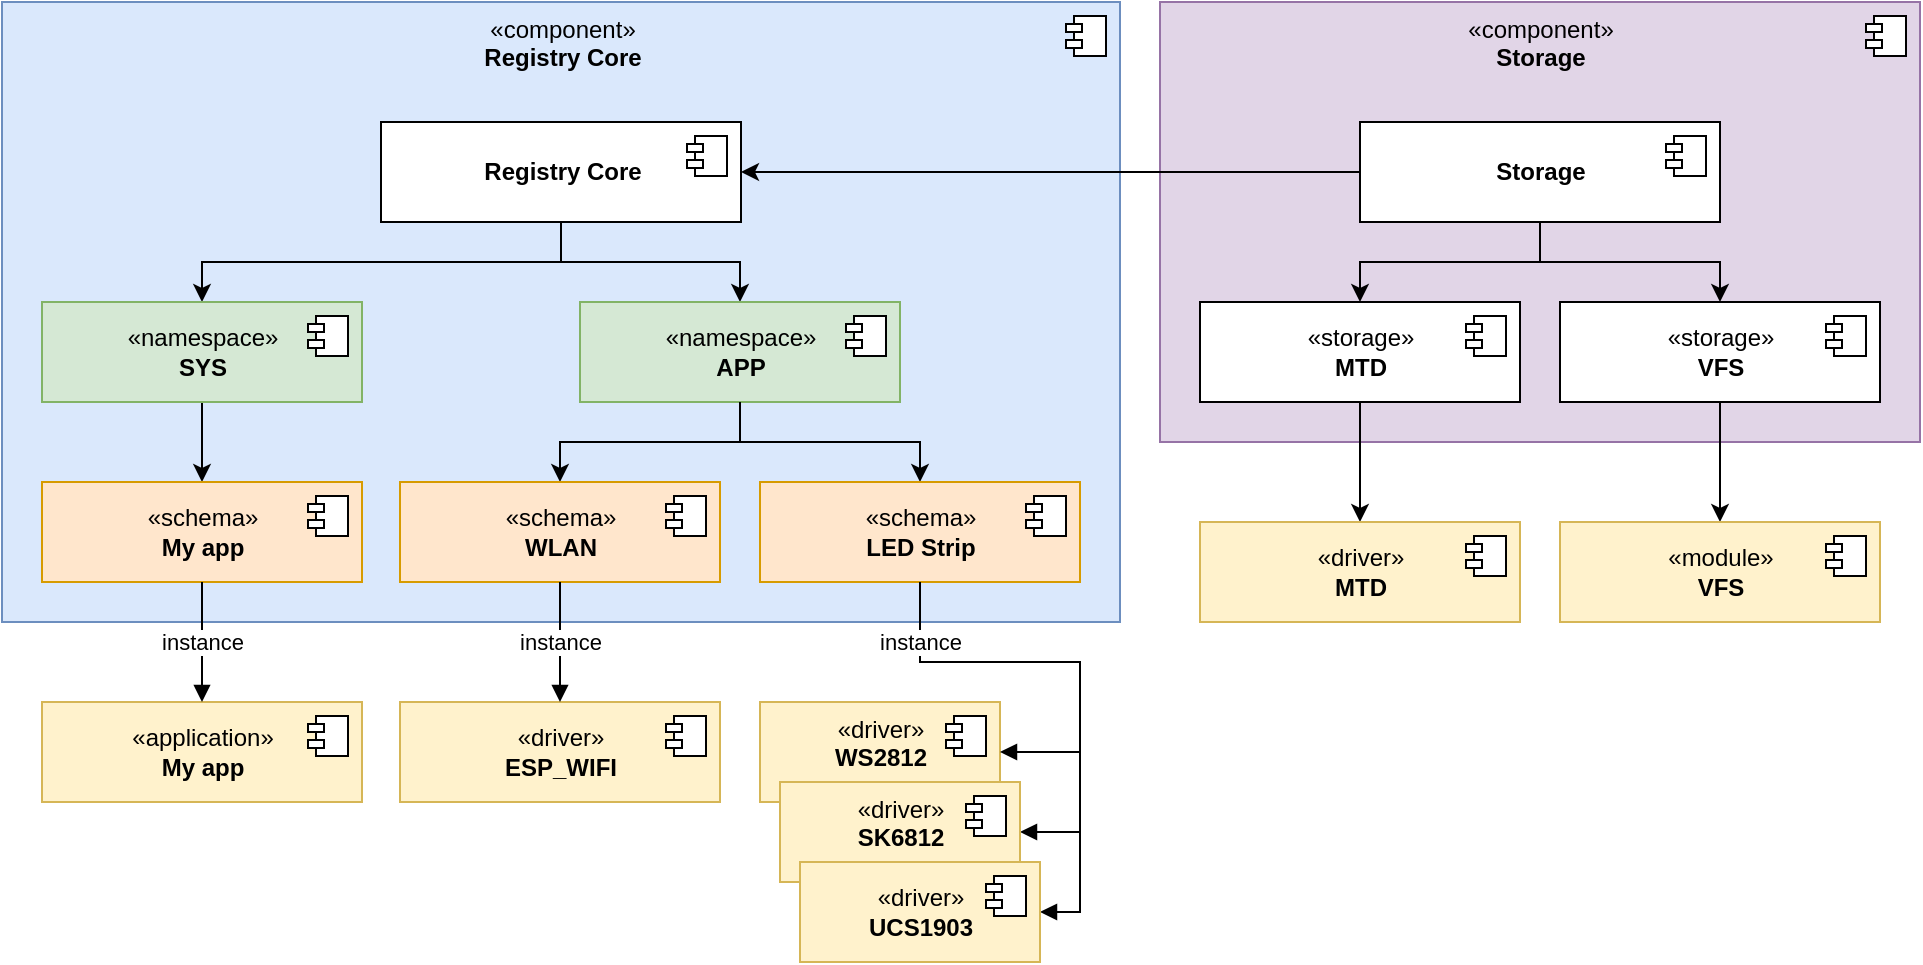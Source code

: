 <mxfile>
    <diagram id="fjN8D4Odn0497USpxgly" name="Page-1">
        <mxGraphModel dx="1086" dy="1622" grid="1" gridSize="10" guides="1" tooltips="1" connect="1" arrows="1" fold="1" page="1" pageScale="1" pageWidth="1169" pageHeight="827" background="#ffffff" math="0" shadow="0">
            <root>
                <mxCell id="0"/>
                <mxCell id="1" parent="0"/>
                <mxCell id="166" value="«component»&lt;br&gt;&lt;b&gt;Storage&lt;/b&gt;" style="html=1;dropTarget=0;verticalAlign=top;fillColor=#e1d5e7;strokeColor=#9673a6;" parent="1" vertex="1">
                    <mxGeometry x="610" y="-810" width="380" height="220" as="geometry"/>
                </mxCell>
                <mxCell id="167" value="" style="shape=module;jettyWidth=8;jettyHeight=4;" parent="166" vertex="1">
                    <mxGeometry x="1" width="20" height="20" relative="1" as="geometry">
                        <mxPoint x="-27" y="7" as="offset"/>
                    </mxGeometry>
                </mxCell>
                <mxCell id="120" value="«component»&lt;br&gt;&lt;b&gt;Registry Core&lt;/b&gt;" style="html=1;dropTarget=0;verticalAlign=top;fillColor=#dae8fc;strokeColor=#6c8ebf;" parent="1" vertex="1">
                    <mxGeometry x="31" y="-810" width="559" height="310" as="geometry"/>
                </mxCell>
                <mxCell id="121" value="" style="shape=module;jettyWidth=8;jettyHeight=4;" parent="120" vertex="1">
                    <mxGeometry x="1" width="20" height="20" relative="1" as="geometry">
                        <mxPoint x="-27" y="7" as="offset"/>
                    </mxGeometry>
                </mxCell>
                <mxCell id="176" style="edgeStyle=elbowEdgeStyle;rounded=0;elbow=vertical;html=1;" parent="1" source="160" target="122" edge="1">
                    <mxGeometry relative="1" as="geometry"/>
                </mxCell>
                <mxCell id="122" value="«schema»&lt;br&gt;&lt;b&gt;My app&lt;/b&gt;" style="html=1;dropTarget=0;verticalAlign=middle;fillColor=#ffe6cc;strokeColor=#d79b00;" parent="1" vertex="1">
                    <mxGeometry x="51" y="-570" width="160" height="50" as="geometry"/>
                </mxCell>
                <mxCell id="123" value="" style="shape=module;jettyWidth=8;jettyHeight=4;" parent="122" vertex="1">
                    <mxGeometry x="1" width="20" height="20" relative="1" as="geometry">
                        <mxPoint x="-27" y="7" as="offset"/>
                    </mxGeometry>
                </mxCell>
                <mxCell id="173" style="edgeStyle=elbowEdgeStyle;html=1;elbow=vertical;rounded=0;" parent="1" source="162" target="126" edge="1">
                    <mxGeometry relative="1" as="geometry"/>
                </mxCell>
                <mxCell id="126" value="«schema»&lt;br&gt;&lt;b&gt;LED Strip&lt;/b&gt;" style="html=1;dropTarget=0;verticalAlign=middle;fillColor=#ffe6cc;strokeColor=#d79b00;" parent="1" vertex="1">
                    <mxGeometry x="410" y="-570" width="160" height="50" as="geometry"/>
                </mxCell>
                <mxCell id="127" value="" style="shape=module;jettyWidth=8;jettyHeight=4;" parent="126" vertex="1">
                    <mxGeometry x="1" width="20" height="20" relative="1" as="geometry">
                        <mxPoint x="-27" y="7" as="offset"/>
                    </mxGeometry>
                </mxCell>
                <mxCell id="128" value="&lt;b&gt;Registry Core&lt;/b&gt;" style="html=1;dropTarget=0;verticalAlign=middle;" parent="1" vertex="1">
                    <mxGeometry x="220.5" y="-750" width="180" height="50" as="geometry"/>
                </mxCell>
                <mxCell id="129" value="" style="shape=module;jettyWidth=8;jettyHeight=4;" parent="128" vertex="1">
                    <mxGeometry x="1" width="20" height="20" relative="1" as="geometry">
                        <mxPoint x="-27" y="7" as="offset"/>
                    </mxGeometry>
                </mxCell>
                <mxCell id="133" value="«driver»&lt;br&gt;&lt;b&gt;WS2812&lt;/b&gt;" style="html=1;dropTarget=0;verticalAlign=top;fillColor=#fff2cc;strokeColor=#d6b656;" parent="1" vertex="1">
                    <mxGeometry x="410" y="-460" width="120" height="50" as="geometry"/>
                </mxCell>
                <mxCell id="134" value="" style="shape=module;jettyWidth=8;jettyHeight=4;" parent="133" vertex="1">
                    <mxGeometry x="1" width="20" height="20" relative="1" as="geometry">
                        <mxPoint x="-27" y="7" as="offset"/>
                    </mxGeometry>
                </mxCell>
                <mxCell id="138" value="«application»&lt;br&gt;&lt;b&gt;My app&lt;/b&gt;" style="html=1;dropTarget=0;verticalAlign=middle;fillColor=#fff2cc;strokeColor=#d6b656;" parent="1" vertex="1">
                    <mxGeometry x="51" y="-460" width="160" height="50" as="geometry"/>
                </mxCell>
                <mxCell id="139" value="" style="shape=module;jettyWidth=8;jettyHeight=4;" parent="138" vertex="1">
                    <mxGeometry x="1" width="20" height="20" relative="1" as="geometry">
                        <mxPoint x="-27" y="7" as="offset"/>
                    </mxGeometry>
                </mxCell>
                <mxCell id="164" style="edgeStyle=none;html=1;" parent="1" source="140" target="146" edge="1">
                    <mxGeometry relative="1" as="geometry"/>
                </mxCell>
                <mxCell id="140" value="«storage»&lt;br&gt;&lt;b&gt;VFS&lt;/b&gt;" style="html=1;dropTarget=0;verticalAlign=middle;" parent="1" vertex="1">
                    <mxGeometry x="810" y="-660" width="160" height="50" as="geometry"/>
                </mxCell>
                <mxCell id="141" value="" style="shape=module;jettyWidth=8;jettyHeight=4;" parent="140" vertex="1">
                    <mxGeometry x="1" width="20" height="20" relative="1" as="geometry">
                        <mxPoint x="-27" y="7" as="offset"/>
                    </mxGeometry>
                </mxCell>
                <mxCell id="165" style="edgeStyle=none;html=1;" parent="1" source="142" target="148" edge="1">
                    <mxGeometry relative="1" as="geometry"/>
                </mxCell>
                <mxCell id="142" value="«storage»&lt;br&gt;&lt;b&gt;MTD&lt;/b&gt;" style="html=1;dropTarget=0;verticalAlign=middle;" parent="1" vertex="1">
                    <mxGeometry x="630" y="-660" width="160" height="50" as="geometry"/>
                </mxCell>
                <mxCell id="143" value="" style="shape=module;jettyWidth=8;jettyHeight=4;" parent="142" vertex="1">
                    <mxGeometry x="1" width="20" height="20" relative="1" as="geometry">
                        <mxPoint x="-27" y="7" as="offset"/>
                    </mxGeometry>
                </mxCell>
                <mxCell id="146" value="«module»&lt;br&gt;&lt;b&gt;VFS&lt;/b&gt;" style="html=1;dropTarget=0;verticalAlign=middle;fillColor=#fff2cc;strokeColor=#d6b656;" parent="1" vertex="1">
                    <mxGeometry x="810" y="-550" width="160" height="50" as="geometry"/>
                </mxCell>
                <mxCell id="147" value="" style="shape=module;jettyWidth=8;jettyHeight=4;" parent="146" vertex="1">
                    <mxGeometry x="1" width="20" height="20" relative="1" as="geometry">
                        <mxPoint x="-27" y="7" as="offset"/>
                    </mxGeometry>
                </mxCell>
                <mxCell id="148" value="«driver»&lt;br&gt;&lt;b&gt;MTD&lt;/b&gt;" style="html=1;dropTarget=0;verticalAlign=middle;fillColor=#fff2cc;strokeColor=#d6b656;" parent="1" vertex="1">
                    <mxGeometry x="630" y="-550" width="160" height="50" as="geometry"/>
                </mxCell>
                <mxCell id="149" value="" style="shape=module;jettyWidth=8;jettyHeight=4;" parent="148" vertex="1">
                    <mxGeometry x="1" width="20" height="20" relative="1" as="geometry">
                        <mxPoint x="-27" y="7" as="offset"/>
                    </mxGeometry>
                </mxCell>
                <mxCell id="154" value="instance" style="endArrow=none;startArrow=block;endFill=0;startFill=1;html=1;edgeStyle=orthogonalEdgeStyle;rounded=0;" parent="1" source="138" target="122" edge="1">
                    <mxGeometry width="160" relative="1" as="geometry">
                        <mxPoint x="581" y="-300" as="sourcePoint"/>
                        <mxPoint x="131" y="-490" as="targetPoint"/>
                        <Array as="points"/>
                        <mxPoint as="offset"/>
                    </mxGeometry>
                </mxCell>
                <mxCell id="155" value="" style="endArrow=none;startArrow=block;endFill=0;startFill=1;html=1;edgeStyle=orthogonalEdgeStyle;rounded=0;entryX=0.5;entryY=1;entryDx=0;entryDy=0;" parent="1" source="189" target="126" edge="1">
                    <mxGeometry width="160" relative="1" as="geometry">
                        <mxPoint x="610" y="-355" as="sourcePoint"/>
                        <mxPoint x="640" y="-460" as="targetPoint"/>
                        <Array as="points">
                            <mxPoint x="570" y="-355"/>
                            <mxPoint x="570" y="-480"/>
                            <mxPoint x="490" y="-480"/>
                        </Array>
                    </mxGeometry>
                </mxCell>
                <mxCell id="156" value="" style="endArrow=none;startArrow=block;endFill=0;startFill=1;html=1;edgeStyle=orthogonalEdgeStyle;rounded=0;entryX=0.5;entryY=1;entryDx=0;entryDy=0;" parent="1" source="187" target="126" edge="1">
                    <mxGeometry width="160" relative="1" as="geometry">
                        <mxPoint x="580.0" y="-395.0" as="sourcePoint"/>
                        <mxPoint x="580" y="-535" as="targetPoint"/>
                        <Array as="points">
                            <mxPoint x="570" y="-395"/>
                            <mxPoint x="570" y="-480"/>
                            <mxPoint x="490" y="-480"/>
                        </Array>
                    </mxGeometry>
                </mxCell>
                <mxCell id="157" value="instance" style="endArrow=none;startArrow=block;endFill=0;startFill=1;html=1;edgeStyle=orthogonalEdgeStyle;rounded=0;entryX=0.5;entryY=1;entryDx=0;entryDy=0;" parent="1" source="133" target="126" edge="1">
                    <mxGeometry x="0.707" width="160" relative="1" as="geometry">
                        <mxPoint x="600" y="-405" as="sourcePoint"/>
                        <mxPoint x="580" y="-535" as="targetPoint"/>
                        <Array as="points">
                            <mxPoint x="570" y="-435"/>
                            <mxPoint x="570" y="-480"/>
                            <mxPoint x="490" y="-480"/>
                        </Array>
                        <mxPoint as="offset"/>
                    </mxGeometry>
                </mxCell>
                <mxCell id="177" style="edgeStyle=orthogonalEdgeStyle;rounded=0;elbow=vertical;html=1;exitX=0.5;exitY=1;exitDx=0;exitDy=0;" parent="1" source="128" target="160" edge="1">
                    <mxGeometry relative="1" as="geometry"/>
                </mxCell>
                <mxCell id="160" value="«namespace»&lt;br&gt;&lt;b&gt;SYS&lt;/b&gt;" style="html=1;dropTarget=0;verticalAlign=middle;fillColor=#d5e8d4;strokeColor=#82b366;" parent="1" vertex="1">
                    <mxGeometry x="51" y="-660" width="160" height="50" as="geometry"/>
                </mxCell>
                <mxCell id="161" value="" style="shape=module;jettyWidth=8;jettyHeight=4;" parent="160" vertex="1">
                    <mxGeometry x="1" width="20" height="20" relative="1" as="geometry">
                        <mxPoint x="-27" y="7" as="offset"/>
                    </mxGeometry>
                </mxCell>
                <mxCell id="175" style="edgeStyle=elbowEdgeStyle;rounded=0;elbow=vertical;html=1;exitX=0.5;exitY=1;exitDx=0;exitDy=0;" parent="1" source="128" target="162" edge="1">
                    <mxGeometry relative="1" as="geometry"/>
                </mxCell>
                <mxCell id="162" value="«namespace»&lt;br&gt;&lt;b&gt;APP&lt;/b&gt;" style="html=1;dropTarget=0;verticalAlign=middle;fillColor=#d5e8d4;strokeColor=#82b366;" parent="1" vertex="1">
                    <mxGeometry x="320" y="-660" width="160" height="50" as="geometry"/>
                </mxCell>
                <mxCell id="163" value="" style="shape=module;jettyWidth=8;jettyHeight=4;" parent="162" vertex="1">
                    <mxGeometry x="1" width="20" height="20" relative="1" as="geometry">
                        <mxPoint x="-27" y="7" as="offset"/>
                    </mxGeometry>
                </mxCell>
                <mxCell id="174" style="edgeStyle=elbowEdgeStyle;rounded=0;elbow=vertical;html=1;" parent="1" source="162" target="168" edge="1">
                    <mxGeometry relative="1" as="geometry"/>
                </mxCell>
                <mxCell id="168" value="«schema»&lt;br&gt;&lt;b&gt;WLAN&lt;/b&gt;" style="html=1;dropTarget=0;verticalAlign=middle;fillColor=#ffe6cc;strokeColor=#d79b00;" parent="1" vertex="1">
                    <mxGeometry x="230" y="-570" width="160" height="50" as="geometry"/>
                </mxCell>
                <mxCell id="169" value="" style="shape=module;jettyWidth=8;jettyHeight=4;" parent="168" vertex="1">
                    <mxGeometry x="1" width="20" height="20" relative="1" as="geometry">
                        <mxPoint x="-27" y="7" as="offset"/>
                    </mxGeometry>
                </mxCell>
                <mxCell id="170" value="«driver»&lt;br&gt;&lt;b&gt;ESP_WIFI&lt;/b&gt;" style="html=1;dropTarget=0;verticalAlign=middle;fillColor=#fff2cc;strokeColor=#d6b656;" parent="1" vertex="1">
                    <mxGeometry x="230" y="-460" width="160" height="50" as="geometry"/>
                </mxCell>
                <mxCell id="171" value="" style="shape=module;jettyWidth=8;jettyHeight=4;" parent="170" vertex="1">
                    <mxGeometry x="1" width="20" height="20" relative="1" as="geometry">
                        <mxPoint x="-27" y="7" as="offset"/>
                    </mxGeometry>
                </mxCell>
                <mxCell id="172" value="instance" style="endArrow=none;startArrow=block;endFill=0;startFill=1;html=1;edgeStyle=orthogonalEdgeStyle;rounded=0;" parent="1" source="170" target="168" edge="1">
                    <mxGeometry width="160" relative="1" as="geometry">
                        <mxPoint x="760" y="-300" as="sourcePoint"/>
                        <mxPoint x="310" y="-490" as="targetPoint"/>
                        <Array as="points"/>
                        <mxPoint as="offset"/>
                    </mxGeometry>
                </mxCell>
                <mxCell id="181" style="edgeStyle=orthogonalEdgeStyle;rounded=0;html=1;elbow=vertical;" parent="1" source="179" target="128" edge="1">
                    <mxGeometry relative="1" as="geometry"/>
                </mxCell>
                <mxCell id="191" style="edgeStyle=elbowEdgeStyle;html=1;exitX=0.5;exitY=1;exitDx=0;exitDy=0;elbow=vertical;rounded=0;" parent="1" source="179" target="142" edge="1">
                    <mxGeometry relative="1" as="geometry"/>
                </mxCell>
                <mxCell id="192" style="edgeStyle=elbowEdgeStyle;rounded=0;elbow=vertical;html=1;" parent="1" source="179" target="140" edge="1">
                    <mxGeometry relative="1" as="geometry"/>
                </mxCell>
                <mxCell id="179" value="&lt;b&gt;Storage&lt;/b&gt;" style="html=1;dropTarget=0;verticalAlign=middle;" parent="1" vertex="1">
                    <mxGeometry x="710" y="-750" width="180" height="50" as="geometry"/>
                </mxCell>
                <mxCell id="180" value="" style="shape=module;jettyWidth=8;jettyHeight=4;" parent="179" vertex="1">
                    <mxGeometry x="1" width="20" height="20" relative="1" as="geometry">
                        <mxPoint x="-27" y="7" as="offset"/>
                    </mxGeometry>
                </mxCell>
                <mxCell id="187" value="«driver»&lt;br&gt;&lt;b&gt;SK6812&lt;/b&gt;" style="html=1;dropTarget=0;verticalAlign=top;fillColor=#fff2cc;strokeColor=#d6b656;" parent="1" vertex="1">
                    <mxGeometry x="420" y="-420" width="120" height="50" as="geometry"/>
                </mxCell>
                <mxCell id="188" value="" style="shape=module;jettyWidth=8;jettyHeight=4;" parent="187" vertex="1">
                    <mxGeometry x="1" width="20" height="20" relative="1" as="geometry">
                        <mxPoint x="-27" y="7" as="offset"/>
                    </mxGeometry>
                </mxCell>
                <mxCell id="189" value="«driver»&lt;br&gt;&lt;b&gt;UCS1903&lt;/b&gt;" style="html=1;dropTarget=0;verticalAlign=middle;fillColor=#fff2cc;strokeColor=#d6b656;" parent="1" vertex="1">
                    <mxGeometry x="430" y="-380" width="120" height="50" as="geometry"/>
                </mxCell>
                <mxCell id="190" value="" style="shape=module;jettyWidth=8;jettyHeight=4;" parent="189" vertex="1">
                    <mxGeometry x="1" width="20" height="20" relative="1" as="geometry">
                        <mxPoint x="-27" y="7" as="offset"/>
                    </mxGeometry>
                </mxCell>
            </root>
        </mxGraphModel>
    </diagram>
</mxfile>